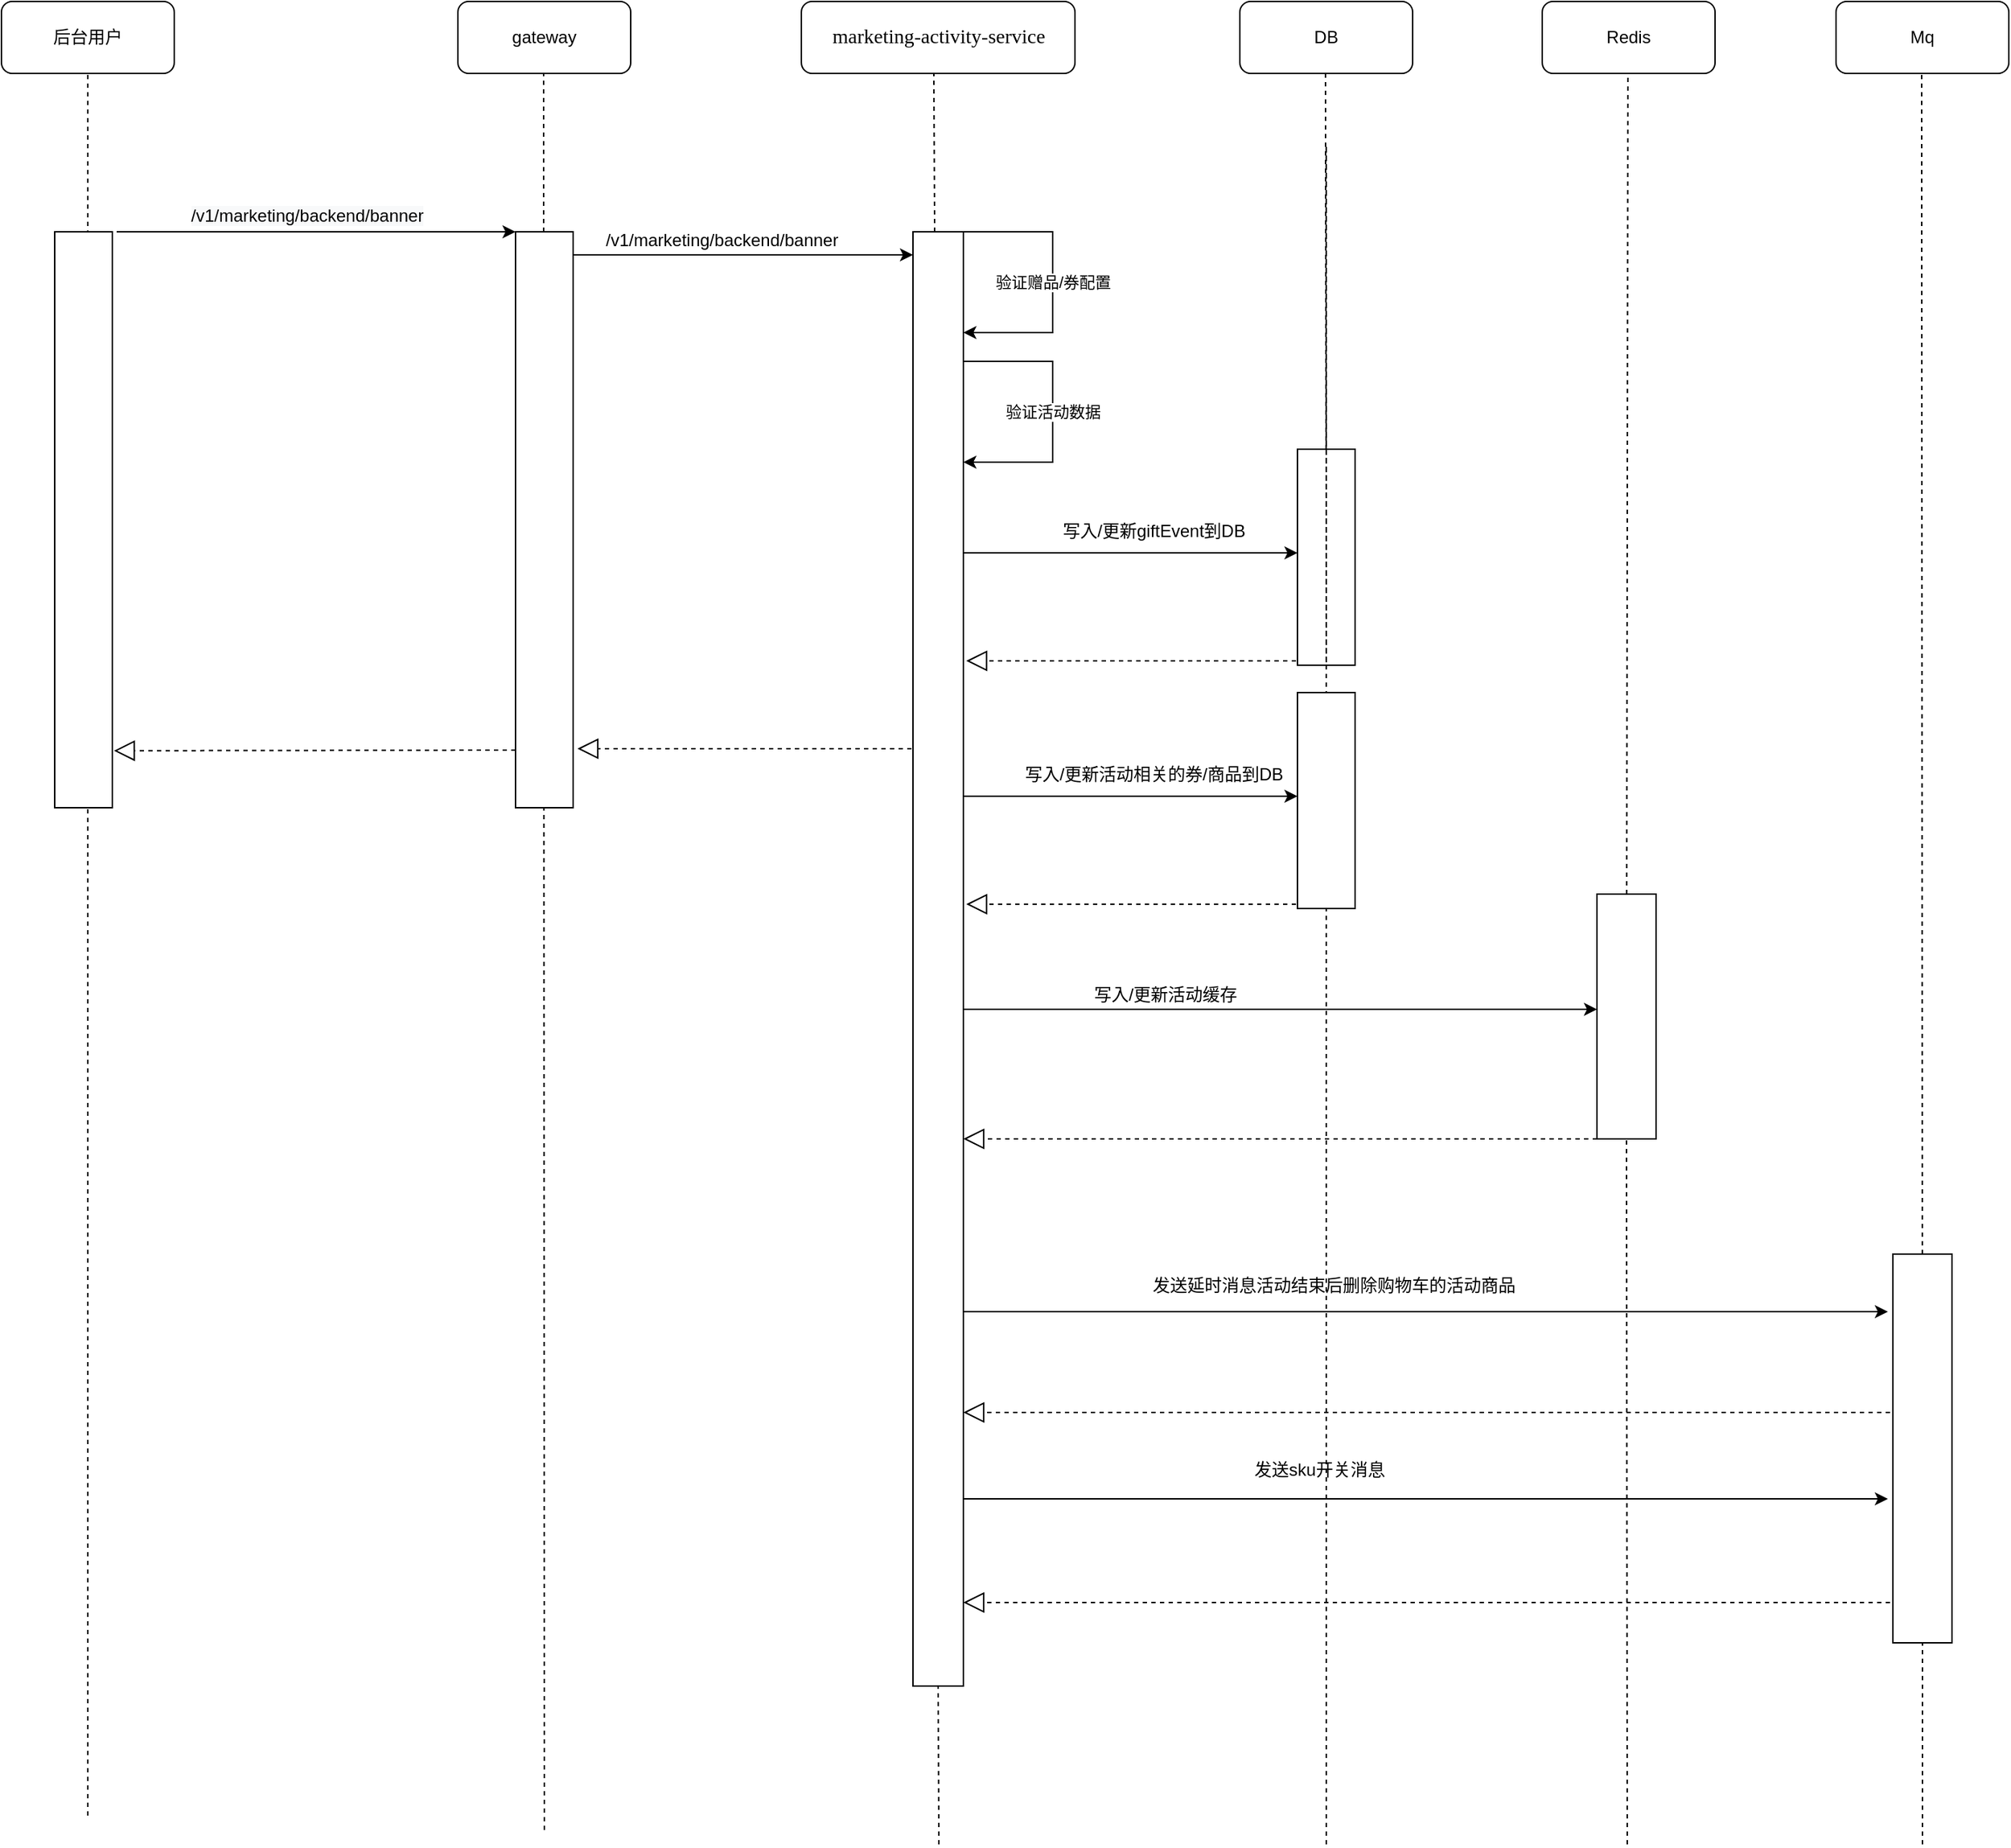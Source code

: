 <mxfile version="15.7.4" type="github">
  <diagram id="VzX6PqGgPY96Dyr_79Pe" name="第 1 页">
    <mxGraphModel dx="1800" dy="980" grid="1" gridSize="10" guides="1" tooltips="1" connect="1" arrows="1" fold="1" page="1" pageScale="1" pageWidth="827" pageHeight="1169" math="0" shadow="0">
      <root>
        <mxCell id="0" />
        <mxCell id="1" parent="0" />
        <mxCell id="VcJ71YD-z35t3Gw8c5sq-38" value="后台用户" style="rounded=1;whiteSpace=wrap;html=1;labelBackgroundColor=default;fontColor=#000000;" vertex="1" parent="1">
          <mxGeometry x="150" y="140" width="120" height="50" as="geometry" />
        </mxCell>
        <mxCell id="VcJ71YD-z35t3Gw8c5sq-39" value="" style="endArrow=none;dashed=1;html=1;rounded=0;fontColor=#000000;entryX=0.5;entryY=1;entryDx=0;entryDy=0;" edge="1" parent="1" target="VcJ71YD-z35t3Gw8c5sq-38">
          <mxGeometry width="50" height="50" relative="1" as="geometry">
            <mxPoint x="210" y="1400" as="sourcePoint" />
            <mxPoint x="240" y="190" as="targetPoint" />
          </mxGeometry>
        </mxCell>
        <mxCell id="VcJ71YD-z35t3Gw8c5sq-40" value="" style="rounded=0;whiteSpace=wrap;html=1;labelBackgroundColor=default;fontColor=#000000;" vertex="1" parent="1">
          <mxGeometry x="187" y="300" width="40" height="400" as="geometry" />
        </mxCell>
        <mxCell id="VcJ71YD-z35t3Gw8c5sq-41" value="&lt;p class=&quot;MsoNormal&quot; style=&quot;margin: 0pt 0pt 0.0pt ; text-align: justify ; font-family: &amp;#34;calibri&amp;#34; ; font-size: 10.5pt&quot;&gt;&lt;span style=&quot;font-size: 10.5pt&quot;&gt;marketing-activity-service&lt;/span&gt;&lt;/p&gt;" style="rounded=1;whiteSpace=wrap;html=1;labelBackgroundColor=default;fontColor=#000000;" vertex="1" parent="1">
          <mxGeometry x="705.5" y="140" width="190" height="50" as="geometry" />
        </mxCell>
        <mxCell id="VcJ71YD-z35t3Gw8c5sq-42" value="" style="endArrow=none;dashed=1;html=1;rounded=0;fontColor=#000000;entryX=0.5;entryY=1;entryDx=0;entryDy=0;startArrow=none;" edge="1" parent="1" source="VcJ71YD-z35t3Gw8c5sq-45">
          <mxGeometry width="50" height="50" relative="1" as="geometry">
            <mxPoint x="797.5" y="1756" as="sourcePoint" />
            <mxPoint x="797.5" y="190" as="targetPoint" />
          </mxGeometry>
        </mxCell>
        <mxCell id="VcJ71YD-z35t3Gw8c5sq-43" style="edgeStyle=orthogonalEdgeStyle;rounded=0;orthogonalLoop=1;jettySize=auto;html=1;entryX=0;entryY=0.5;entryDx=0;entryDy=0;fontColor=#000000;" edge="1" parent="1">
          <mxGeometry relative="1" as="geometry">
            <mxPoint x="818" y="523" as="sourcePoint" />
            <mxPoint x="1050" y="523" as="targetPoint" />
          </mxGeometry>
        </mxCell>
        <mxCell id="VcJ71YD-z35t3Gw8c5sq-44" style="edgeStyle=orthogonalEdgeStyle;rounded=0;orthogonalLoop=1;jettySize=auto;html=1;fontColor=#000000;entryX=0;entryY=0.5;entryDx=0;entryDy=0;" edge="1" parent="1">
          <mxGeometry relative="1" as="geometry">
            <mxPoint x="1258" y="840" as="targetPoint" />
            <mxPoint x="818" y="840" as="sourcePoint" />
          </mxGeometry>
        </mxCell>
        <mxCell id="VcJ71YD-z35t3Gw8c5sq-45" value="" style="rounded=0;whiteSpace=wrap;html=1;labelBackgroundColor=default;fontColor=#000000;" vertex="1" parent="1">
          <mxGeometry x="783" y="300" width="35" height="1010" as="geometry" />
        </mxCell>
        <mxCell id="VcJ71YD-z35t3Gw8c5sq-46" value="" style="endArrow=none;dashed=1;html=1;rounded=0;fontColor=#000000;entryX=0.5;entryY=1;entryDx=0;entryDy=0;" edge="1" parent="1" target="VcJ71YD-z35t3Gw8c5sq-45">
          <mxGeometry width="50" height="50" relative="1" as="geometry">
            <mxPoint x="801" y="1420" as="sourcePoint" />
            <mxPoint x="797.5" y="190" as="targetPoint" />
          </mxGeometry>
        </mxCell>
        <mxCell id="VcJ71YD-z35t3Gw8c5sq-47" value="" style="endArrow=classic;html=1;rounded=0;fontColor=#000000;entryX=0;entryY=0;entryDx=0;entryDy=0;" edge="1" parent="1" target="VcJ71YD-z35t3Gw8c5sq-52">
          <mxGeometry width="50" height="50" relative="1" as="geometry">
            <mxPoint x="230" y="300" as="sourcePoint" />
            <mxPoint x="520" y="300" as="targetPoint" />
          </mxGeometry>
        </mxCell>
        <mxCell id="VcJ71YD-z35t3Gw8c5sq-48" value="&lt;span style=&quot;background-color: rgb(248 , 249 , 250)&quot;&gt;/v1/marketing/backend/banner&lt;/span&gt;" style="text;html=1;strokeColor=none;fillColor=none;align=center;verticalAlign=middle;whiteSpace=wrap;rounded=0;labelBackgroundColor=#FFFFFF;fontColor=#000000;" vertex="1" parent="1">
          <mxGeometry x="280" y="274" width="165" height="30" as="geometry" />
        </mxCell>
        <mxCell id="VcJ71YD-z35t3Gw8c5sq-49" value="gateway" style="rounded=1;whiteSpace=wrap;html=1;labelBackgroundColor=default;fontColor=#000000;" vertex="1" parent="1">
          <mxGeometry x="467" y="140" width="120" height="50" as="geometry" />
        </mxCell>
        <mxCell id="VcJ71YD-z35t3Gw8c5sq-50" value="" style="endArrow=none;dashed=1;html=1;rounded=0;fontColor=#000000;entryX=0.5;entryY=1;entryDx=0;entryDy=0;" edge="1" parent="1">
          <mxGeometry width="50" height="50" relative="1" as="geometry">
            <mxPoint x="527" y="1410" as="sourcePoint" />
            <mxPoint x="526.5" y="190" as="targetPoint" />
          </mxGeometry>
        </mxCell>
        <mxCell id="VcJ71YD-z35t3Gw8c5sq-51" style="edgeStyle=orthogonalEdgeStyle;rounded=0;orthogonalLoop=1;jettySize=auto;html=1;exitX=1;exitY=0;exitDx=0;exitDy=0;entryX=0;entryY=0;entryDx=0;entryDy=0;fontColor=#000000;" edge="1" parent="1">
          <mxGeometry relative="1" as="geometry">
            <Array as="points">
              <mxPoint x="680" y="316" />
              <mxPoint x="680" y="316" />
            </Array>
            <mxPoint x="547" y="316" as="sourcePoint" />
            <mxPoint x="783" y="316.0" as="targetPoint" />
          </mxGeometry>
        </mxCell>
        <mxCell id="VcJ71YD-z35t3Gw8c5sq-52" value="" style="rounded=0;whiteSpace=wrap;html=1;labelBackgroundColor=default;fontColor=#000000;" vertex="1" parent="1">
          <mxGeometry x="507" y="300" width="40" height="400" as="geometry" />
        </mxCell>
        <mxCell id="VcJ71YD-z35t3Gw8c5sq-53" value="/v1/marketing/backend/banner" style="text;html=1;align=center;verticalAlign=middle;resizable=0;points=[];autosize=1;strokeColor=none;fillColor=none;fontColor=#000000;" vertex="1" parent="1">
          <mxGeometry x="560" y="296" width="180" height="20" as="geometry" />
        </mxCell>
        <mxCell id="VcJ71YD-z35t3Gw8c5sq-54" value="验证赠品/券配置" style="edgeStyle=orthogonalEdgeStyle;rounded=0;orthogonalLoop=1;jettySize=auto;html=1;exitX=1;exitY=0;exitDx=0;exitDy=0;fontColor=#000000;" edge="1" parent="1" source="VcJ71YD-z35t3Gw8c5sq-45">
          <mxGeometry relative="1" as="geometry">
            <mxPoint x="818" y="370" as="targetPoint" />
            <Array as="points">
              <mxPoint x="880" y="300" />
              <mxPoint x="880" y="370" />
              <mxPoint x="818" y="370" />
            </Array>
          </mxGeometry>
        </mxCell>
        <mxCell id="VcJ71YD-z35t3Gw8c5sq-55" value="DB" style="rounded=1;whiteSpace=wrap;html=1;labelBackgroundColor=default;fontColor=#000000;" vertex="1" parent="1">
          <mxGeometry x="1010" y="140" width="120" height="50" as="geometry" />
        </mxCell>
        <mxCell id="VcJ71YD-z35t3Gw8c5sq-56" value="" style="endArrow=none;dashed=1;html=1;rounded=0;fontColor=#000000;entryX=0.5;entryY=1;entryDx=0;entryDy=0;startArrow=none;" edge="1" parent="1" source="VcJ71YD-z35t3Gw8c5sq-67">
          <mxGeometry width="50" height="50" relative="1" as="geometry">
            <mxPoint x="1069" y="800" as="sourcePoint" />
            <mxPoint x="1069.46" y="190" as="targetPoint" />
            <Array as="points" />
          </mxGeometry>
        </mxCell>
        <mxCell id="VcJ71YD-z35t3Gw8c5sq-57" value="写入/更新giftEvent到DB" style="text;html=1;align=center;verticalAlign=middle;resizable=0;points=[];autosize=1;strokeColor=none;fillColor=none;fontColor=#000000;" vertex="1" parent="1">
          <mxGeometry x="880" y="498" width="140" height="20" as="geometry" />
        </mxCell>
        <mxCell id="VcJ71YD-z35t3Gw8c5sq-58" value="Redis" style="rounded=1;whiteSpace=wrap;html=1;labelBackgroundColor=default;fontColor=#000000;" vertex="1" parent="1">
          <mxGeometry x="1220" y="140" width="120" height="50" as="geometry" />
        </mxCell>
        <mxCell id="VcJ71YD-z35t3Gw8c5sq-59" value="" style="endArrow=none;dashed=1;html=1;rounded=0;fontColor=#000000;entryX=0.5;entryY=1;entryDx=0;entryDy=0;startArrow=none;" edge="1" parent="1" source="VcJ71YD-z35t3Gw8c5sq-60">
          <mxGeometry width="50" height="50" relative="1" as="geometry">
            <mxPoint x="1279" y="730" as="sourcePoint" />
            <mxPoint x="1279.46" y="190" as="targetPoint" />
            <Array as="points" />
          </mxGeometry>
        </mxCell>
        <mxCell id="VcJ71YD-z35t3Gw8c5sq-60" value="" style="rounded=0;whiteSpace=wrap;html=1;labelBackgroundColor=default;fontColor=#000000;" vertex="1" parent="1">
          <mxGeometry x="1258" y="760" width="41" height="170" as="geometry" />
        </mxCell>
        <mxCell id="VcJ71YD-z35t3Gw8c5sq-61" value="" style="endArrow=none;dashed=1;html=1;rounded=0;fontColor=#000000;entryX=0.5;entryY=1;entryDx=0;entryDy=0;startArrow=none;" edge="1" parent="1" target="VcJ71YD-z35t3Gw8c5sq-60">
          <mxGeometry width="50" height="50" relative="1" as="geometry">
            <mxPoint x="1279" y="1420" as="sourcePoint" />
            <mxPoint x="1279.46" y="190" as="targetPoint" />
            <Array as="points" />
          </mxGeometry>
        </mxCell>
        <mxCell id="VcJ71YD-z35t3Gw8c5sq-62" value="写入/更新活动缓存" style="text;html=1;align=center;verticalAlign=middle;resizable=0;points=[];autosize=1;strokeColor=none;fillColor=none;fontColor=#000000;" vertex="1" parent="1">
          <mxGeometry x="903" y="820" width="110" height="20" as="geometry" />
        </mxCell>
        <mxCell id="VcJ71YD-z35t3Gw8c5sq-63" value="" style="endArrow=block;dashed=1;endFill=0;endSize=12;html=1;rounded=0;fontColor=#000000;exitX=0;exitY=1;exitDx=0;exitDy=0;" edge="1" parent="1" source="VcJ71YD-z35t3Gw8c5sq-60">
          <mxGeometry width="160" relative="1" as="geometry">
            <mxPoint x="1248" y="900" as="sourcePoint" />
            <mxPoint x="818" y="930" as="targetPoint" />
          </mxGeometry>
        </mxCell>
        <mxCell id="VcJ71YD-z35t3Gw8c5sq-64" value="" style="endArrow=block;dashed=1;endFill=0;endSize=12;html=1;rounded=0;fontColor=#000000;exitX=0;exitY=1;exitDx=0;exitDy=0;" edge="1" parent="1">
          <mxGeometry width="160" relative="1" as="geometry">
            <mxPoint x="782" y="659" as="sourcePoint" />
            <mxPoint x="550" y="659" as="targetPoint" />
          </mxGeometry>
        </mxCell>
        <mxCell id="VcJ71YD-z35t3Gw8c5sq-65" value="" style="endArrow=block;dashed=1;endFill=0;endSize=12;html=1;rounded=0;fontColor=#000000;exitX=0;exitY=1;exitDx=0;exitDy=0;" edge="1" parent="1">
          <mxGeometry width="160" relative="1" as="geometry">
            <mxPoint x="1049" y="598" as="sourcePoint" />
            <mxPoint x="820" y="598" as="targetPoint" />
          </mxGeometry>
        </mxCell>
        <mxCell id="VcJ71YD-z35t3Gw8c5sq-66" value="" style="endArrow=block;dashed=1;endFill=0;endSize=12;html=1;rounded=0;fontColor=#000000;exitX=0;exitY=1;exitDx=0;exitDy=0;entryX=1.028;entryY=0.901;entryDx=0;entryDy=0;entryPerimeter=0;" edge="1" parent="1" target="VcJ71YD-z35t3Gw8c5sq-40">
          <mxGeometry width="160" relative="1" as="geometry">
            <mxPoint x="507" y="660" as="sourcePoint" />
            <mxPoint x="275" y="660" as="targetPoint" />
          </mxGeometry>
        </mxCell>
        <mxCell id="VcJ71YD-z35t3Gw8c5sq-67" value="" style="rounded=0;whiteSpace=wrap;html=1;labelBackgroundColor=default;fontColor=#000000;" vertex="1" parent="1">
          <mxGeometry x="1050" y="451" width="40" height="150" as="geometry" />
        </mxCell>
        <mxCell id="VcJ71YD-z35t3Gw8c5sq-68" value="" style="endArrow=none;dashed=1;html=1;rounded=0;fontColor=#000000;entryX=0.5;entryY=1;entryDx=0;entryDy=0;startArrow=none;" edge="1" parent="1" target="VcJ71YD-z35t3Gw8c5sq-67">
          <mxGeometry width="50" height="50" relative="1" as="geometry">
            <mxPoint x="1070" y="1420" as="sourcePoint" />
            <mxPoint x="1069.46" y="190" as="targetPoint" />
            <Array as="points">
              <mxPoint x="1069.96" y="240" />
            </Array>
          </mxGeometry>
        </mxCell>
        <mxCell id="VcJ71YD-z35t3Gw8c5sq-69" value="验证活动数据" style="edgeStyle=orthogonalEdgeStyle;rounded=0;orthogonalLoop=1;jettySize=auto;html=1;exitX=1;exitY=0;exitDx=0;exitDy=0;fontColor=#000000;" edge="1" parent="1">
          <mxGeometry relative="1" as="geometry">
            <mxPoint x="818" y="460" as="targetPoint" />
            <Array as="points">
              <mxPoint x="880" y="390" />
              <mxPoint x="880" y="460" />
              <mxPoint x="818" y="460" />
            </Array>
            <mxPoint x="818" y="390.0" as="sourcePoint" />
          </mxGeometry>
        </mxCell>
        <mxCell id="VcJ71YD-z35t3Gw8c5sq-71" style="edgeStyle=orthogonalEdgeStyle;rounded=0;orthogonalLoop=1;jettySize=auto;html=1;entryX=0;entryY=0.5;entryDx=0;entryDy=0;fontColor=#000000;" edge="1" parent="1">
          <mxGeometry relative="1" as="geometry">
            <mxPoint x="818" y="692" as="sourcePoint" />
            <mxPoint x="1050" y="692" as="targetPoint" />
          </mxGeometry>
        </mxCell>
        <mxCell id="VcJ71YD-z35t3Gw8c5sq-72" value="写入/更新活动相关的券/商品到DB" style="text;html=1;align=center;verticalAlign=middle;resizable=0;points=[];autosize=1;strokeColor=none;fillColor=none;fontColor=#000000;" vertex="1" parent="1">
          <mxGeometry x="855" y="667" width="190" height="20" as="geometry" />
        </mxCell>
        <mxCell id="VcJ71YD-z35t3Gw8c5sq-73" value="" style="endArrow=block;dashed=1;endFill=0;endSize=12;html=1;rounded=0;fontColor=#000000;exitX=0;exitY=1;exitDx=0;exitDy=0;" edge="1" parent="1">
          <mxGeometry width="160" relative="1" as="geometry">
            <mxPoint x="1049" y="767" as="sourcePoint" />
            <mxPoint x="820" y="767" as="targetPoint" />
          </mxGeometry>
        </mxCell>
        <mxCell id="VcJ71YD-z35t3Gw8c5sq-74" value="" style="rounded=0;whiteSpace=wrap;html=1;labelBackgroundColor=default;fontColor=#000000;" vertex="1" parent="1">
          <mxGeometry x="1050" y="620" width="40" height="150" as="geometry" />
        </mxCell>
        <mxCell id="VcJ71YD-z35t3Gw8c5sq-75" value="Mq" style="rounded=1;whiteSpace=wrap;html=1;labelBackgroundColor=default;fontColor=#000000;" vertex="1" parent="1">
          <mxGeometry x="1424" y="140" width="120" height="50" as="geometry" />
        </mxCell>
        <mxCell id="VcJ71YD-z35t3Gw8c5sq-76" value="" style="endArrow=none;dashed=1;html=1;rounded=0;fontColor=#000000;entryX=0.5;entryY=1;entryDx=0;entryDy=0;startArrow=none;" edge="1" parent="1" source="VcJ71YD-z35t3Gw8c5sq-77">
          <mxGeometry width="50" height="50" relative="1" as="geometry">
            <mxPoint x="1483" y="730" as="sourcePoint" />
            <mxPoint x="1483.46" y="190" as="targetPoint" />
            <Array as="points" />
          </mxGeometry>
        </mxCell>
        <mxCell id="VcJ71YD-z35t3Gw8c5sq-77" value="" style="rounded=0;whiteSpace=wrap;html=1;labelBackgroundColor=default;fontColor=#000000;" vertex="1" parent="1">
          <mxGeometry x="1463.5" y="1010" width="41" height="270" as="geometry" />
        </mxCell>
        <mxCell id="VcJ71YD-z35t3Gw8c5sq-78" value="" style="endArrow=none;dashed=1;html=1;rounded=0;fontColor=#000000;entryX=0.5;entryY=1;entryDx=0;entryDy=0;startArrow=none;" edge="1" parent="1" target="VcJ71YD-z35t3Gw8c5sq-77">
          <mxGeometry width="50" height="50" relative="1" as="geometry">
            <mxPoint x="1484" y="1420" as="sourcePoint" />
            <mxPoint x="1483.46" y="190" as="targetPoint" />
            <Array as="points" />
          </mxGeometry>
        </mxCell>
        <mxCell id="VcJ71YD-z35t3Gw8c5sq-79" style="edgeStyle=orthogonalEdgeStyle;rounded=0;orthogonalLoop=1;jettySize=auto;html=1;fontColor=#000000;" edge="1" parent="1">
          <mxGeometry relative="1" as="geometry">
            <mxPoint x="1460" y="1050" as="targetPoint" />
            <mxPoint x="818" y="1050" as="sourcePoint" />
          </mxGeometry>
        </mxCell>
        <mxCell id="VcJ71YD-z35t3Gw8c5sq-80" value="发送延时消息活动结束后删除购物车的活动商品" style="text;html=1;align=center;verticalAlign=middle;resizable=0;points=[];autosize=1;strokeColor=none;fillColor=none;fontColor=#000000;" vertex="1" parent="1">
          <mxGeometry x="940" y="1022" width="270" height="20" as="geometry" />
        </mxCell>
        <mxCell id="VcJ71YD-z35t3Gw8c5sq-81" style="edgeStyle=orthogonalEdgeStyle;rounded=0;orthogonalLoop=1;jettySize=auto;html=1;fontColor=#000000;" edge="1" parent="1">
          <mxGeometry relative="1" as="geometry">
            <mxPoint x="1460" y="1180" as="targetPoint" />
            <mxPoint x="818" y="1180" as="sourcePoint" />
          </mxGeometry>
        </mxCell>
        <mxCell id="VcJ71YD-z35t3Gw8c5sq-82" value="发送sku开关消息" style="text;html=1;align=center;verticalAlign=middle;resizable=0;points=[];autosize=1;strokeColor=none;fillColor=none;fontColor=#000000;" vertex="1" parent="1">
          <mxGeometry x="1010" y="1150" width="110" height="20" as="geometry" />
        </mxCell>
        <mxCell id="VcJ71YD-z35t3Gw8c5sq-83" value="" style="endArrow=block;dashed=1;endFill=0;endSize=12;html=1;rounded=0;fontColor=#000000;exitX=0;exitY=1;exitDx=0;exitDy=0;" edge="1" parent="1">
          <mxGeometry width="160" relative="1" as="geometry">
            <mxPoint x="1461.5" y="1120" as="sourcePoint" />
            <mxPoint x="818" y="1120" as="targetPoint" />
          </mxGeometry>
        </mxCell>
        <mxCell id="VcJ71YD-z35t3Gw8c5sq-84" value="" style="endArrow=block;dashed=1;endFill=0;endSize=12;html=1;rounded=0;fontColor=#000000;exitX=0;exitY=1;exitDx=0;exitDy=0;" edge="1" parent="1">
          <mxGeometry width="160" relative="1" as="geometry">
            <mxPoint x="1461.5" y="1252" as="sourcePoint" />
            <mxPoint x="818" y="1252" as="targetPoint" />
          </mxGeometry>
        </mxCell>
      </root>
    </mxGraphModel>
  </diagram>
</mxfile>
